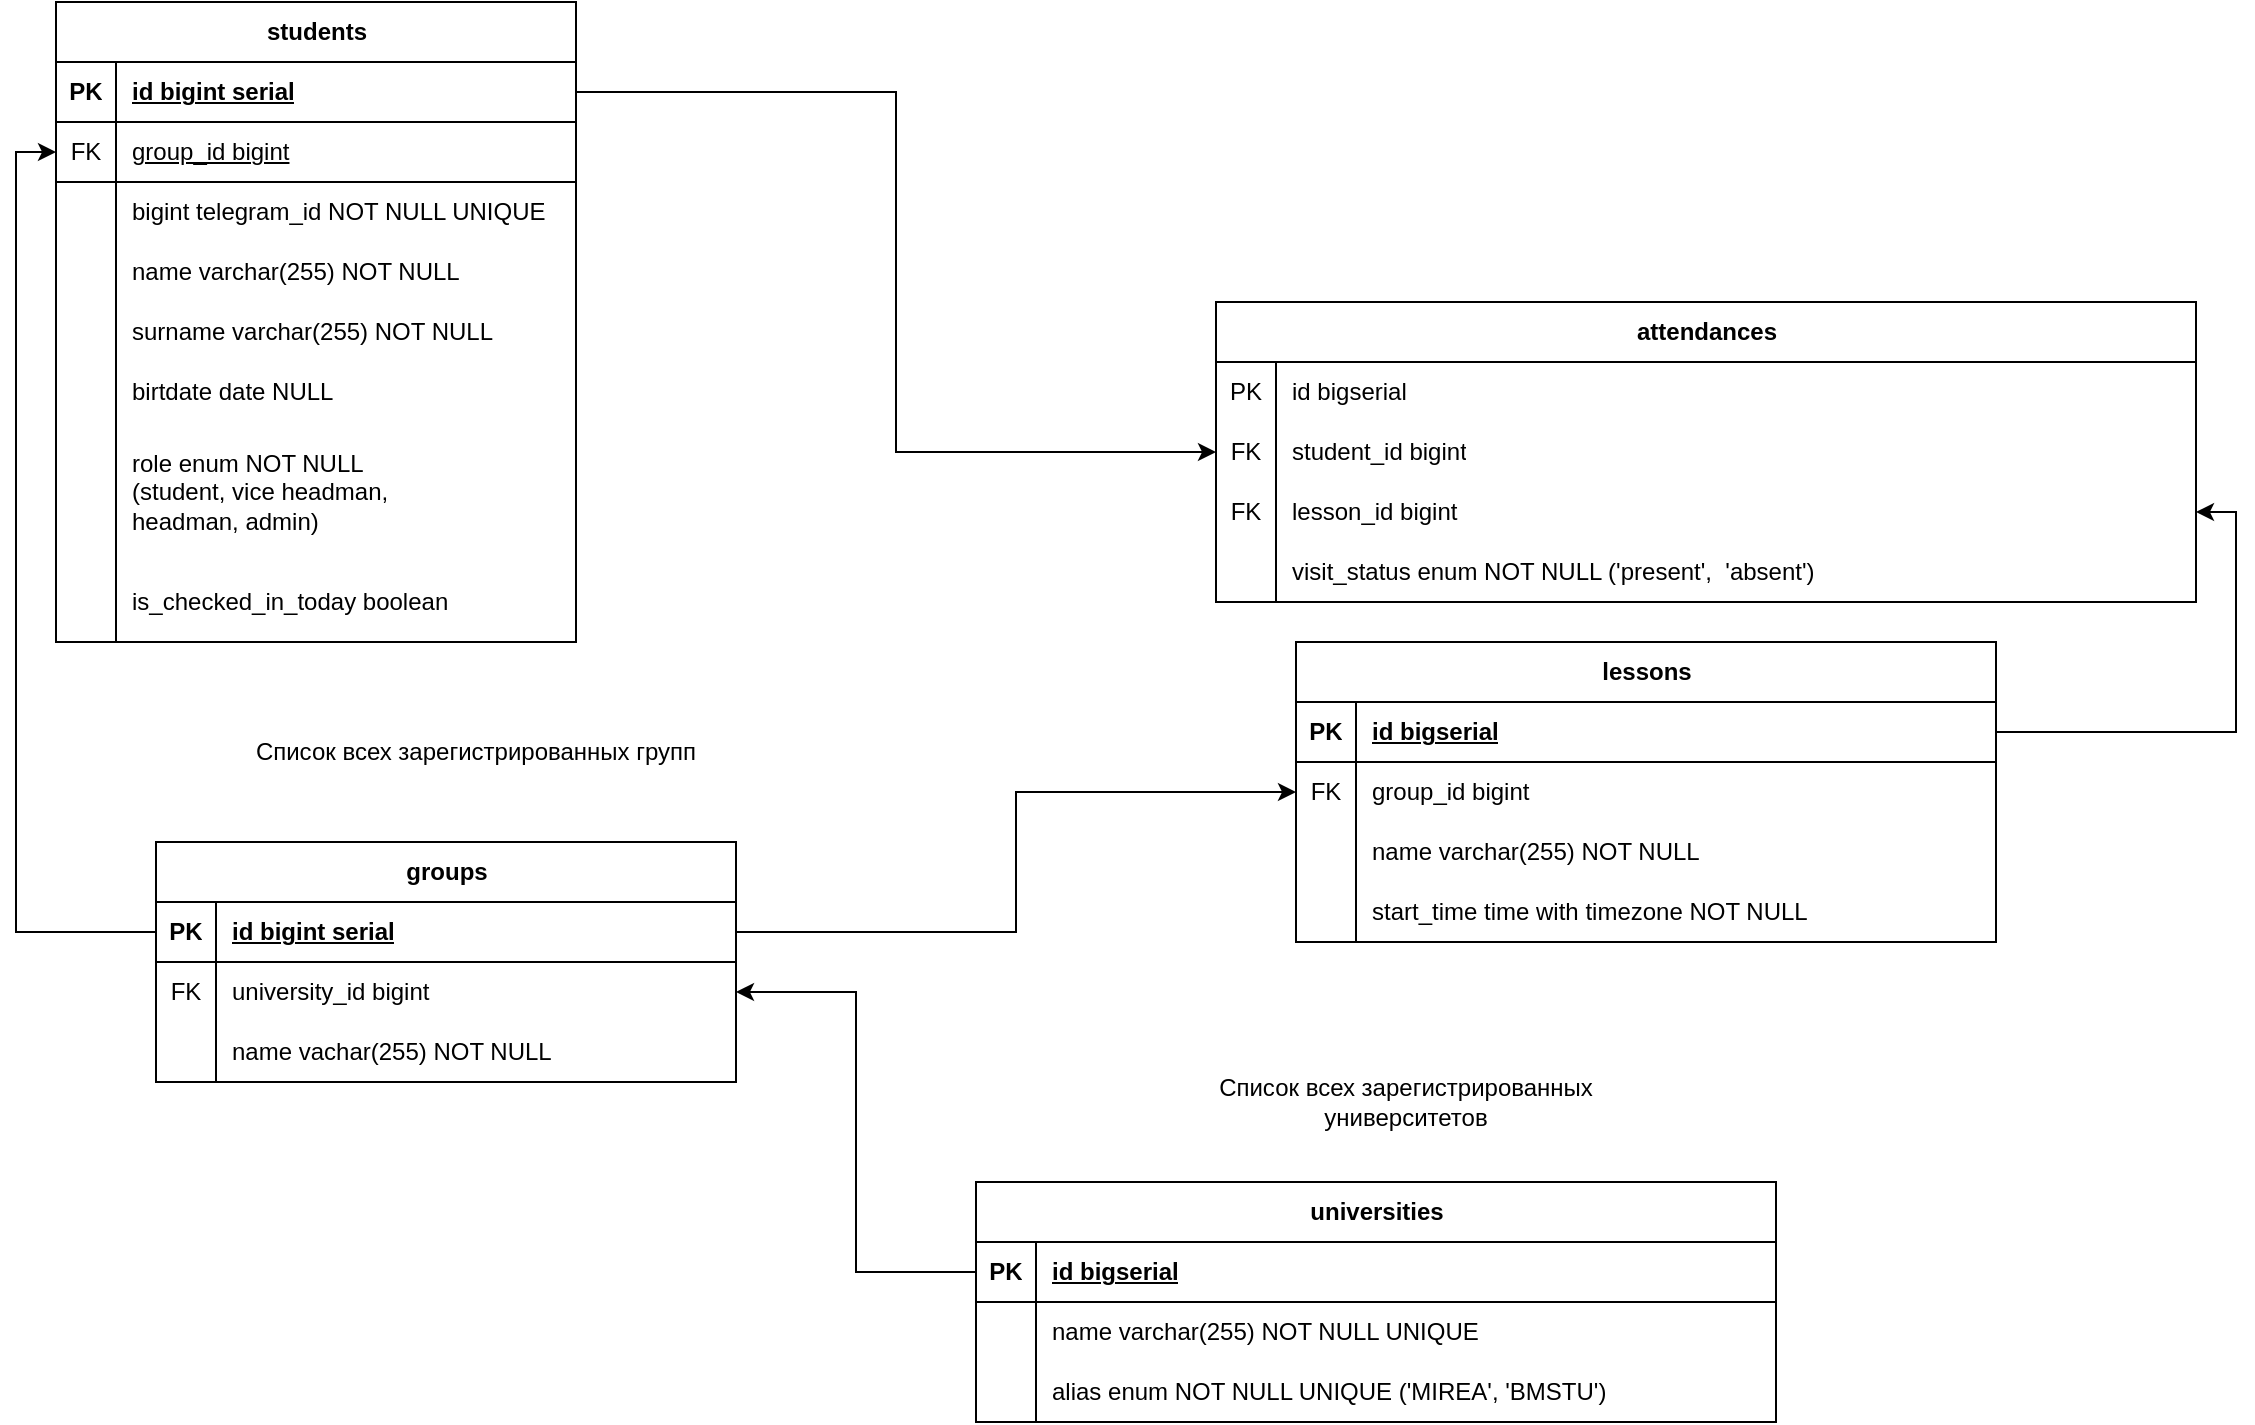 <mxfile version="21.2.8" type="device">
  <diagram name="Page-1" id="I7l6lQvvWda5FWBGYfNw">
    <mxGraphModel dx="620" dy="1783" grid="1" gridSize="10" guides="1" tooltips="1" connect="1" arrows="1" fold="1" page="1" pageScale="1" pageWidth="1100" pageHeight="850" math="0" shadow="0">
      <root>
        <mxCell id="0" />
        <mxCell id="1" parent="0" />
        <mxCell id="WtD-Y87o_4bAseDayTya-83" style="edgeStyle=orthogonalEdgeStyle;rounded=0;orthogonalLoop=1;jettySize=auto;html=1;exitX=0;exitY=0.5;exitDx=0;exitDy=0;entryX=1;entryY=0.5;entryDx=0;entryDy=0;" parent="1" source="WtD-Y87o_4bAseDayTya-71" edge="1">
          <mxGeometry relative="1" as="geometry" />
        </mxCell>
        <mxCell id="WtD-Y87o_4bAseDayTya-122" value="universities" style="shape=table;startSize=30;container=1;collapsible=1;childLayout=tableLayout;fixedRows=1;rowLines=0;fontStyle=1;align=center;resizeLast=1;html=1;" parent="1" vertex="1">
          <mxGeometry x="1790" y="330" width="400" height="120" as="geometry" />
        </mxCell>
        <mxCell id="WtD-Y87o_4bAseDayTya-123" value="" style="shape=tableRow;horizontal=0;startSize=0;swimlaneHead=0;swimlaneBody=0;fillColor=none;collapsible=0;dropTarget=0;points=[[0,0.5],[1,0.5]];portConstraint=eastwest;top=0;left=0;right=0;bottom=1;" parent="WtD-Y87o_4bAseDayTya-122" vertex="1">
          <mxGeometry y="30" width="400" height="30" as="geometry" />
        </mxCell>
        <mxCell id="WtD-Y87o_4bAseDayTya-124" value="PK" style="shape=partialRectangle;connectable=0;fillColor=none;top=0;left=0;bottom=0;right=0;fontStyle=1;overflow=hidden;whiteSpace=wrap;html=1;" parent="WtD-Y87o_4bAseDayTya-123" vertex="1">
          <mxGeometry width="30" height="30" as="geometry">
            <mxRectangle width="30" height="30" as="alternateBounds" />
          </mxGeometry>
        </mxCell>
        <mxCell id="WtD-Y87o_4bAseDayTya-125" value="id bigserial" style="shape=partialRectangle;connectable=0;fillColor=none;top=0;left=0;bottom=0;right=0;align=left;spacingLeft=6;fontStyle=5;overflow=hidden;whiteSpace=wrap;html=1;" parent="WtD-Y87o_4bAseDayTya-123" vertex="1">
          <mxGeometry x="30" width="370" height="30" as="geometry">
            <mxRectangle width="370" height="30" as="alternateBounds" />
          </mxGeometry>
        </mxCell>
        <mxCell id="WtD-Y87o_4bAseDayTya-126" value="" style="shape=tableRow;horizontal=0;startSize=0;swimlaneHead=0;swimlaneBody=0;fillColor=none;collapsible=0;dropTarget=0;points=[[0,0.5],[1,0.5]];portConstraint=eastwest;top=0;left=0;right=0;bottom=0;" parent="WtD-Y87o_4bAseDayTya-122" vertex="1">
          <mxGeometry y="60" width="400" height="30" as="geometry" />
        </mxCell>
        <mxCell id="WtD-Y87o_4bAseDayTya-127" value="" style="shape=partialRectangle;connectable=0;fillColor=none;top=0;left=0;bottom=0;right=0;editable=1;overflow=hidden;whiteSpace=wrap;html=1;" parent="WtD-Y87o_4bAseDayTya-126" vertex="1">
          <mxGeometry width="30" height="30" as="geometry">
            <mxRectangle width="30" height="30" as="alternateBounds" />
          </mxGeometry>
        </mxCell>
        <mxCell id="WtD-Y87o_4bAseDayTya-128" value="name varchar(255) NOT NULL UNIQUE" style="shape=partialRectangle;connectable=0;fillColor=none;top=0;left=0;bottom=0;right=0;align=left;spacingLeft=6;overflow=hidden;whiteSpace=wrap;html=1;" parent="WtD-Y87o_4bAseDayTya-126" vertex="1">
          <mxGeometry x="30" width="370" height="30" as="geometry">
            <mxRectangle width="370" height="30" as="alternateBounds" />
          </mxGeometry>
        </mxCell>
        <mxCell id="DKpkyNCTJiwnKKEpQCEO-1" style="shape=tableRow;horizontal=0;startSize=0;swimlaneHead=0;swimlaneBody=0;fillColor=none;collapsible=0;dropTarget=0;points=[[0,0.5],[1,0.5]];portConstraint=eastwest;top=0;left=0;right=0;bottom=0;" parent="WtD-Y87o_4bAseDayTya-122" vertex="1">
          <mxGeometry y="90" width="400" height="30" as="geometry" />
        </mxCell>
        <mxCell id="DKpkyNCTJiwnKKEpQCEO-2" style="shape=partialRectangle;connectable=0;fillColor=none;top=0;left=0;bottom=0;right=0;editable=1;overflow=hidden;whiteSpace=wrap;html=1;" parent="DKpkyNCTJiwnKKEpQCEO-1" vertex="1">
          <mxGeometry width="30" height="30" as="geometry">
            <mxRectangle width="30" height="30" as="alternateBounds" />
          </mxGeometry>
        </mxCell>
        <mxCell id="DKpkyNCTJiwnKKEpQCEO-3" value="alias enum NOT NULL UNIQUE (&#39;MIREA&#39;, &#39;BMSTU&#39;)" style="shape=partialRectangle;connectable=0;fillColor=none;top=0;left=0;bottom=0;right=0;align=left;spacingLeft=6;overflow=hidden;whiteSpace=wrap;html=1;" parent="DKpkyNCTJiwnKKEpQCEO-1" vertex="1">
          <mxGeometry x="30" width="370" height="30" as="geometry">
            <mxRectangle width="370" height="30" as="alternateBounds" />
          </mxGeometry>
        </mxCell>
        <mxCell id="WtD-Y87o_4bAseDayTya-158" value="Список всех зарегистрированных университетов" style="text;html=1;strokeColor=none;fillColor=none;align=center;verticalAlign=middle;whiteSpace=wrap;rounded=0;" parent="1" vertex="1">
          <mxGeometry x="1870" y="260" width="270" height="60" as="geometry" />
        </mxCell>
        <mxCell id="n_EiIZgd5n3iyxSfP7II-4" style="edgeStyle=orthogonalEdgeStyle;rounded=0;orthogonalLoop=1;jettySize=auto;html=1;exitX=1;exitY=0.5;exitDx=0;exitDy=0;entryX=0.991;entryY=0.733;entryDx=0;entryDy=0;entryPerimeter=0;" parent="1" target="WtD-Y87o_4bAseDayTya-123" edge="1">
          <mxGeometry relative="1" as="geometry" />
        </mxCell>
        <mxCell id="AAZNuQ814HPgyiH9VI9M-4" style="edgeStyle=orthogonalEdgeStyle;rounded=0;orthogonalLoop=1;jettySize=auto;html=1;exitX=1;exitY=0.5;exitDx=0;exitDy=0;entryX=0;entryY=0.5;entryDx=0;entryDy=0;" parent="1" target="WtD-Y87o_4bAseDayTya-123" edge="1">
          <mxGeometry relative="1" as="geometry" />
        </mxCell>
        <mxCell id="PIjY2bJpDw1zQxXnWxuS-26" style="edgeStyle=orthogonalEdgeStyle;rounded=0;orthogonalLoop=1;jettySize=auto;html=1;exitX=1;exitY=0.5;exitDx=0;exitDy=0;entryX=0;entryY=0.5;entryDx=0;entryDy=0;" parent="1" source="WtD-Y87o_4bAseDayTya-2" target="WtD-Y87o_4bAseDayTya-144" edge="1">
          <mxGeometry relative="1" as="geometry" />
        </mxCell>
        <mxCell id="PIjY2bJpDw1zQxXnWxuS-33" style="edgeStyle=orthogonalEdgeStyle;rounded=0;orthogonalLoop=1;jettySize=auto;html=1;exitX=0;exitY=0.5;exitDx=0;exitDy=0;entryX=1;entryY=0.5;entryDx=0;entryDy=0;" parent="1" source="WtD-Y87o_4bAseDayTya-2" edge="1">
          <mxGeometry relative="1" as="geometry">
            <Array as="points">
              <mxPoint x="1000" y="-245" />
              <mxPoint x="1000" y="130" />
            </Array>
          </mxGeometry>
        </mxCell>
        <mxCell id="y6h4AQpJSSWqRq5FOGXV-2" value="lessons" style="shape=table;startSize=30;container=1;collapsible=1;childLayout=tableLayout;fixedRows=1;rowLines=0;fontStyle=1;align=center;resizeLast=1;html=1;" parent="1" vertex="1">
          <mxGeometry x="1950" y="60" width="350" height="150" as="geometry" />
        </mxCell>
        <mxCell id="y6h4AQpJSSWqRq5FOGXV-3" value="" style="shape=tableRow;horizontal=0;startSize=0;swimlaneHead=0;swimlaneBody=0;fillColor=none;collapsible=0;dropTarget=0;points=[[0,0.5],[1,0.5]];portConstraint=eastwest;top=0;left=0;right=0;bottom=1;" parent="y6h4AQpJSSWqRq5FOGXV-2" vertex="1">
          <mxGeometry y="30" width="350" height="30" as="geometry" />
        </mxCell>
        <mxCell id="y6h4AQpJSSWqRq5FOGXV-4" value="PK" style="shape=partialRectangle;connectable=0;fillColor=none;top=0;left=0;bottom=0;right=0;fontStyle=1;overflow=hidden;whiteSpace=wrap;html=1;" parent="y6h4AQpJSSWqRq5FOGXV-3" vertex="1">
          <mxGeometry width="30" height="30" as="geometry">
            <mxRectangle width="30" height="30" as="alternateBounds" />
          </mxGeometry>
        </mxCell>
        <mxCell id="y6h4AQpJSSWqRq5FOGXV-5" value="id bigserial" style="shape=partialRectangle;connectable=0;fillColor=none;top=0;left=0;bottom=0;right=0;align=left;spacingLeft=6;fontStyle=5;overflow=hidden;whiteSpace=wrap;html=1;" parent="y6h4AQpJSSWqRq5FOGXV-3" vertex="1">
          <mxGeometry x="30" width="320" height="30" as="geometry">
            <mxRectangle width="320" height="30" as="alternateBounds" />
          </mxGeometry>
        </mxCell>
        <mxCell id="y6h4AQpJSSWqRq5FOGXV-6" value="" style="shape=tableRow;horizontal=0;startSize=0;swimlaneHead=0;swimlaneBody=0;fillColor=none;collapsible=0;dropTarget=0;points=[[0,0.5],[1,0.5]];portConstraint=eastwest;top=0;left=0;right=0;bottom=0;" parent="y6h4AQpJSSWqRq5FOGXV-2" vertex="1">
          <mxGeometry y="60" width="350" height="30" as="geometry" />
        </mxCell>
        <mxCell id="y6h4AQpJSSWqRq5FOGXV-7" value="FK" style="shape=partialRectangle;connectable=0;fillColor=none;top=0;left=0;bottom=0;right=0;editable=1;overflow=hidden;whiteSpace=wrap;html=1;" parent="y6h4AQpJSSWqRq5FOGXV-6" vertex="1">
          <mxGeometry width="30" height="30" as="geometry">
            <mxRectangle width="30" height="30" as="alternateBounds" />
          </mxGeometry>
        </mxCell>
        <mxCell id="y6h4AQpJSSWqRq5FOGXV-8" value="group_id bigint" style="shape=partialRectangle;connectable=0;fillColor=none;top=0;left=0;bottom=0;right=0;align=left;spacingLeft=6;overflow=hidden;whiteSpace=wrap;html=1;" parent="y6h4AQpJSSWqRq5FOGXV-6" vertex="1">
          <mxGeometry x="30" width="320" height="30" as="geometry">
            <mxRectangle width="320" height="30" as="alternateBounds" />
          </mxGeometry>
        </mxCell>
        <mxCell id="y6h4AQpJSSWqRq5FOGXV-9" value="" style="shape=tableRow;horizontal=0;startSize=0;swimlaneHead=0;swimlaneBody=0;fillColor=none;collapsible=0;dropTarget=0;points=[[0,0.5],[1,0.5]];portConstraint=eastwest;top=0;left=0;right=0;bottom=0;" parent="y6h4AQpJSSWqRq5FOGXV-2" vertex="1">
          <mxGeometry y="90" width="350" height="30" as="geometry" />
        </mxCell>
        <mxCell id="y6h4AQpJSSWqRq5FOGXV-10" value="" style="shape=partialRectangle;connectable=0;fillColor=none;top=0;left=0;bottom=0;right=0;editable=1;overflow=hidden;whiteSpace=wrap;html=1;" parent="y6h4AQpJSSWqRq5FOGXV-9" vertex="1">
          <mxGeometry width="30" height="30" as="geometry">
            <mxRectangle width="30" height="30" as="alternateBounds" />
          </mxGeometry>
        </mxCell>
        <mxCell id="y6h4AQpJSSWqRq5FOGXV-11" value="name varchar(255) NOT NULL" style="shape=partialRectangle;connectable=0;fillColor=none;top=0;left=0;bottom=0;right=0;align=left;spacingLeft=6;overflow=hidden;whiteSpace=wrap;html=1;" parent="y6h4AQpJSSWqRq5FOGXV-9" vertex="1">
          <mxGeometry x="30" width="320" height="30" as="geometry">
            <mxRectangle width="320" height="30" as="alternateBounds" />
          </mxGeometry>
        </mxCell>
        <mxCell id="y6h4AQpJSSWqRq5FOGXV-12" value="" style="shape=tableRow;horizontal=0;startSize=0;swimlaneHead=0;swimlaneBody=0;fillColor=none;collapsible=0;dropTarget=0;points=[[0,0.5],[1,0.5]];portConstraint=eastwest;top=0;left=0;right=0;bottom=0;" parent="y6h4AQpJSSWqRq5FOGXV-2" vertex="1">
          <mxGeometry y="120" width="350" height="30" as="geometry" />
        </mxCell>
        <mxCell id="y6h4AQpJSSWqRq5FOGXV-13" value="" style="shape=partialRectangle;connectable=0;fillColor=none;top=0;left=0;bottom=0;right=0;editable=1;overflow=hidden;whiteSpace=wrap;html=1;" parent="y6h4AQpJSSWqRq5FOGXV-12" vertex="1">
          <mxGeometry width="30" height="30" as="geometry">
            <mxRectangle width="30" height="30" as="alternateBounds" />
          </mxGeometry>
        </mxCell>
        <mxCell id="y6h4AQpJSSWqRq5FOGXV-14" value="start_time time with timezone NOT NULL" style="shape=partialRectangle;connectable=0;fillColor=none;top=0;left=0;bottom=0;right=0;align=left;spacingLeft=6;overflow=hidden;whiteSpace=wrap;html=1;" parent="y6h4AQpJSSWqRq5FOGXV-12" vertex="1">
          <mxGeometry x="30" width="320" height="30" as="geometry">
            <mxRectangle width="320" height="30" as="alternateBounds" />
          </mxGeometry>
        </mxCell>
        <mxCell id="WtD-Y87o_4bAseDayTya-140" value="attendances" style="shape=table;startSize=30;container=1;collapsible=1;childLayout=tableLayout;fixedRows=1;rowLines=0;fontStyle=1;align=center;resizeLast=1;html=1;" parent="1" vertex="1">
          <mxGeometry x="1910" y="-110" width="490" height="150" as="geometry" />
        </mxCell>
        <mxCell id="vI2uVMeDULrQLfaLAgZ7-1" style="shape=tableRow;horizontal=0;startSize=0;swimlaneHead=0;swimlaneBody=0;fillColor=none;collapsible=0;dropTarget=0;points=[[0,0.5],[1,0.5]];portConstraint=eastwest;top=0;left=0;right=0;bottom=0;" parent="WtD-Y87o_4bAseDayTya-140" vertex="1">
          <mxGeometry y="30" width="490" height="30" as="geometry" />
        </mxCell>
        <mxCell id="vI2uVMeDULrQLfaLAgZ7-2" value="PK" style="shape=partialRectangle;connectable=0;fillColor=none;top=0;left=0;bottom=0;right=0;editable=1;overflow=hidden;whiteSpace=wrap;html=1;" parent="vI2uVMeDULrQLfaLAgZ7-1" vertex="1">
          <mxGeometry width="30" height="30" as="geometry">
            <mxRectangle width="30" height="30" as="alternateBounds" />
          </mxGeometry>
        </mxCell>
        <mxCell id="vI2uVMeDULrQLfaLAgZ7-3" value="id bigserial" style="shape=partialRectangle;connectable=0;fillColor=none;top=0;left=0;bottom=0;right=0;align=left;spacingLeft=6;overflow=hidden;whiteSpace=wrap;html=1;" parent="vI2uVMeDULrQLfaLAgZ7-1" vertex="1">
          <mxGeometry x="30" width="460" height="30" as="geometry">
            <mxRectangle width="460" height="30" as="alternateBounds" />
          </mxGeometry>
        </mxCell>
        <mxCell id="WtD-Y87o_4bAseDayTya-144" value="" style="shape=tableRow;horizontal=0;startSize=0;swimlaneHead=0;swimlaneBody=0;fillColor=none;collapsible=0;dropTarget=0;points=[[0,0.5],[1,0.5]];portConstraint=eastwest;top=0;left=0;right=0;bottom=0;" parent="WtD-Y87o_4bAseDayTya-140" vertex="1">
          <mxGeometry y="60" width="490" height="30" as="geometry" />
        </mxCell>
        <mxCell id="WtD-Y87o_4bAseDayTya-145" value="FK" style="shape=partialRectangle;connectable=0;fillColor=none;top=0;left=0;bottom=0;right=0;editable=1;overflow=hidden;whiteSpace=wrap;html=1;" parent="WtD-Y87o_4bAseDayTya-144" vertex="1">
          <mxGeometry width="30" height="30" as="geometry">
            <mxRectangle width="30" height="30" as="alternateBounds" />
          </mxGeometry>
        </mxCell>
        <mxCell id="WtD-Y87o_4bAseDayTya-146" value="student_id bigint" style="shape=partialRectangle;connectable=0;fillColor=none;top=0;left=0;bottom=0;right=0;align=left;spacingLeft=6;overflow=hidden;whiteSpace=wrap;html=1;" parent="WtD-Y87o_4bAseDayTya-144" vertex="1">
          <mxGeometry x="30" width="460" height="30" as="geometry">
            <mxRectangle width="460" height="30" as="alternateBounds" />
          </mxGeometry>
        </mxCell>
        <mxCell id="WtD-Y87o_4bAseDayTya-147" value="" style="shape=tableRow;horizontal=0;startSize=0;swimlaneHead=0;swimlaneBody=0;fillColor=none;collapsible=0;dropTarget=0;points=[[0,0.5],[1,0.5]];portConstraint=eastwest;top=0;left=0;right=0;bottom=0;" parent="WtD-Y87o_4bAseDayTya-140" vertex="1">
          <mxGeometry y="90" width="490" height="30" as="geometry" />
        </mxCell>
        <mxCell id="WtD-Y87o_4bAseDayTya-148" value="FK" style="shape=partialRectangle;connectable=0;fillColor=none;top=0;left=0;bottom=0;right=0;editable=1;overflow=hidden;whiteSpace=wrap;html=1;" parent="WtD-Y87o_4bAseDayTya-147" vertex="1">
          <mxGeometry width="30" height="30" as="geometry">
            <mxRectangle width="30" height="30" as="alternateBounds" />
          </mxGeometry>
        </mxCell>
        <mxCell id="WtD-Y87o_4bAseDayTya-149" value="lesson_id bigint" style="shape=partialRectangle;connectable=0;fillColor=none;top=0;left=0;bottom=0;right=0;align=left;spacingLeft=6;overflow=hidden;whiteSpace=wrap;html=1;" parent="WtD-Y87o_4bAseDayTya-147" vertex="1">
          <mxGeometry x="30" width="460" height="30" as="geometry">
            <mxRectangle width="460" height="30" as="alternateBounds" />
          </mxGeometry>
        </mxCell>
        <mxCell id="WtD-Y87o_4bAseDayTya-150" value="" style="shape=tableRow;horizontal=0;startSize=0;swimlaneHead=0;swimlaneBody=0;fillColor=none;collapsible=0;dropTarget=0;points=[[0,0.5],[1,0.5]];portConstraint=eastwest;top=0;left=0;right=0;bottom=0;" parent="WtD-Y87o_4bAseDayTya-140" vertex="1">
          <mxGeometry y="120" width="490" height="30" as="geometry" />
        </mxCell>
        <mxCell id="WtD-Y87o_4bAseDayTya-151" value="" style="shape=partialRectangle;connectable=0;fillColor=none;top=0;left=0;bottom=0;right=0;editable=1;overflow=hidden;whiteSpace=wrap;html=1;" parent="WtD-Y87o_4bAseDayTya-150" vertex="1">
          <mxGeometry width="30" height="30" as="geometry">
            <mxRectangle width="30" height="30" as="alternateBounds" />
          </mxGeometry>
        </mxCell>
        <mxCell id="WtD-Y87o_4bAseDayTya-152" value="visit_status enum NOT NULL (&#39;present&#39;,&amp;nbsp; &#39;absent&#39;)" style="shape=partialRectangle;connectable=0;fillColor=none;top=0;left=0;bottom=0;right=0;align=left;spacingLeft=6;overflow=hidden;whiteSpace=wrap;html=1;" parent="WtD-Y87o_4bAseDayTya-150" vertex="1">
          <mxGeometry x="30" width="460" height="30" as="geometry">
            <mxRectangle width="460" height="30" as="alternateBounds" />
          </mxGeometry>
        </mxCell>
        <mxCell id="WtD-Y87o_4bAseDayTya-157" value="Список всех зарегистрированных групп" style="text;html=1;strokeColor=none;fillColor=none;align=center;verticalAlign=middle;whiteSpace=wrap;rounded=0;" parent="1" vertex="1">
          <mxGeometry x="1400" y="90" width="280" height="50" as="geometry" />
        </mxCell>
        <mxCell id="WtD-Y87o_4bAseDayTya-70" value="groups" style="shape=table;startSize=30;container=1;collapsible=1;childLayout=tableLayout;fixedRows=1;rowLines=0;fontStyle=1;align=center;resizeLast=1;html=1;" parent="1" vertex="1">
          <mxGeometry x="1380" y="160" width="290" height="120" as="geometry" />
        </mxCell>
        <mxCell id="WtD-Y87o_4bAseDayTya-71" value="" style="shape=tableRow;horizontal=0;startSize=0;swimlaneHead=0;swimlaneBody=0;fillColor=none;collapsible=0;dropTarget=0;points=[[0,0.5],[1,0.5]];portConstraint=eastwest;top=0;left=0;right=0;bottom=1;" parent="WtD-Y87o_4bAseDayTya-70" vertex="1">
          <mxGeometry y="30" width="290" height="30" as="geometry" />
        </mxCell>
        <mxCell id="WtD-Y87o_4bAseDayTya-72" value="PK" style="shape=partialRectangle;connectable=0;fillColor=none;top=0;left=0;bottom=0;right=0;fontStyle=1;overflow=hidden;whiteSpace=wrap;html=1;" parent="WtD-Y87o_4bAseDayTya-71" vertex="1">
          <mxGeometry width="30" height="30" as="geometry">
            <mxRectangle width="30" height="30" as="alternateBounds" />
          </mxGeometry>
        </mxCell>
        <mxCell id="WtD-Y87o_4bAseDayTya-73" value="id bigint serial" style="shape=partialRectangle;connectable=0;fillColor=none;top=0;left=0;bottom=0;right=0;align=left;spacingLeft=6;fontStyle=5;overflow=hidden;whiteSpace=wrap;html=1;" parent="WtD-Y87o_4bAseDayTya-71" vertex="1">
          <mxGeometry x="30" width="260" height="30" as="geometry">
            <mxRectangle width="260" height="30" as="alternateBounds" />
          </mxGeometry>
        </mxCell>
        <mxCell id="wIKcch3GfV04wdJaZ94m-4" style="shape=tableRow;horizontal=0;startSize=0;swimlaneHead=0;swimlaneBody=0;fillColor=none;collapsible=0;dropTarget=0;points=[[0,0.5],[1,0.5]];portConstraint=eastwest;top=0;left=0;right=0;bottom=0;" parent="WtD-Y87o_4bAseDayTya-70" vertex="1">
          <mxGeometry y="60" width="290" height="30" as="geometry" />
        </mxCell>
        <mxCell id="wIKcch3GfV04wdJaZ94m-5" value="FK" style="shape=partialRectangle;connectable=0;fillColor=none;top=0;left=0;bottom=0;right=0;editable=1;overflow=hidden;whiteSpace=wrap;html=1;" parent="wIKcch3GfV04wdJaZ94m-4" vertex="1">
          <mxGeometry width="30" height="30" as="geometry">
            <mxRectangle width="30" height="30" as="alternateBounds" />
          </mxGeometry>
        </mxCell>
        <mxCell id="wIKcch3GfV04wdJaZ94m-6" value="university_id bigint" style="shape=partialRectangle;connectable=0;fillColor=none;top=0;left=0;bottom=0;right=0;align=left;spacingLeft=6;overflow=hidden;whiteSpace=wrap;html=1;" parent="wIKcch3GfV04wdJaZ94m-4" vertex="1">
          <mxGeometry x="30" width="260" height="30" as="geometry">
            <mxRectangle width="260" height="30" as="alternateBounds" />
          </mxGeometry>
        </mxCell>
        <mxCell id="WtD-Y87o_4bAseDayTya-74" value="" style="shape=tableRow;horizontal=0;startSize=0;swimlaneHead=0;swimlaneBody=0;fillColor=none;collapsible=0;dropTarget=0;points=[[0,0.5],[1,0.5]];portConstraint=eastwest;top=0;left=0;right=0;bottom=0;" parent="WtD-Y87o_4bAseDayTya-70" vertex="1">
          <mxGeometry y="90" width="290" height="30" as="geometry" />
        </mxCell>
        <mxCell id="WtD-Y87o_4bAseDayTya-75" value="" style="shape=partialRectangle;connectable=0;fillColor=none;top=0;left=0;bottom=0;right=0;editable=1;overflow=hidden;whiteSpace=wrap;html=1;" parent="WtD-Y87o_4bAseDayTya-74" vertex="1">
          <mxGeometry width="30" height="30" as="geometry">
            <mxRectangle width="30" height="30" as="alternateBounds" />
          </mxGeometry>
        </mxCell>
        <mxCell id="WtD-Y87o_4bAseDayTya-76" value="name vachar(255) NOT NULL" style="shape=partialRectangle;connectable=0;fillColor=none;top=0;left=0;bottom=0;right=0;align=left;spacingLeft=6;overflow=hidden;whiteSpace=wrap;html=1;" parent="WtD-Y87o_4bAseDayTya-74" vertex="1">
          <mxGeometry x="30" width="260" height="30" as="geometry">
            <mxRectangle width="260" height="30" as="alternateBounds" />
          </mxGeometry>
        </mxCell>
        <mxCell id="WtD-Y87o_4bAseDayTya-1" value="students" style="shape=table;startSize=30;container=1;collapsible=1;childLayout=tableLayout;fixedRows=1;rowLines=0;fontStyle=1;align=center;resizeLast=1;html=1;" parent="1" vertex="1">
          <mxGeometry x="1330" y="-260" width="260" height="320" as="geometry" />
        </mxCell>
        <mxCell id="WtD-Y87o_4bAseDayTya-2" value="" style="shape=tableRow;horizontal=0;startSize=0;swimlaneHead=0;swimlaneBody=0;fillColor=none;collapsible=0;dropTarget=0;points=[[0,0.5],[1,0.5]];portConstraint=eastwest;top=0;left=0;right=0;bottom=1;" parent="WtD-Y87o_4bAseDayTya-1" vertex="1">
          <mxGeometry y="30" width="260" height="30" as="geometry" />
        </mxCell>
        <mxCell id="WtD-Y87o_4bAseDayTya-3" value="PK" style="shape=partialRectangle;connectable=0;fillColor=none;top=0;left=0;bottom=0;right=0;fontStyle=1;overflow=hidden;whiteSpace=wrap;html=1;" parent="WtD-Y87o_4bAseDayTya-2" vertex="1">
          <mxGeometry width="30" height="30" as="geometry">
            <mxRectangle width="30" height="30" as="alternateBounds" />
          </mxGeometry>
        </mxCell>
        <mxCell id="WtD-Y87o_4bAseDayTya-4" value="id bigint serial" style="shape=partialRectangle;connectable=0;fillColor=none;top=0;left=0;bottom=0;right=0;align=left;spacingLeft=6;fontStyle=5;overflow=hidden;whiteSpace=wrap;html=1;" parent="WtD-Y87o_4bAseDayTya-2" vertex="1">
          <mxGeometry x="30" width="230" height="30" as="geometry">
            <mxRectangle width="230" height="30" as="alternateBounds" />
          </mxGeometry>
        </mxCell>
        <mxCell id="-TC-ZagWVs9rCI9R5vII-1" style="shape=tableRow;horizontal=0;startSize=0;swimlaneHead=0;swimlaneBody=0;fillColor=none;collapsible=0;dropTarget=0;points=[[0,0.5],[1,0.5]];portConstraint=eastwest;top=0;left=0;right=0;bottom=1;" parent="WtD-Y87o_4bAseDayTya-1" vertex="1">
          <mxGeometry y="60" width="260" height="30" as="geometry" />
        </mxCell>
        <mxCell id="-TC-ZagWVs9rCI9R5vII-2" value="&lt;span style=&quot;font-weight: normal;&quot;&gt;FK&lt;/span&gt;" style="shape=partialRectangle;connectable=0;fillColor=none;top=0;left=0;bottom=0;right=0;fontStyle=1;overflow=hidden;whiteSpace=wrap;html=1;" parent="-TC-ZagWVs9rCI9R5vII-1" vertex="1">
          <mxGeometry width="30" height="30" as="geometry">
            <mxRectangle width="30" height="30" as="alternateBounds" />
          </mxGeometry>
        </mxCell>
        <mxCell id="-TC-ZagWVs9rCI9R5vII-3" value="&lt;span style=&quot;font-weight: normal;&quot;&gt;group_id bigint&lt;/span&gt;" style="shape=partialRectangle;connectable=0;fillColor=none;top=0;left=0;bottom=0;right=0;align=left;spacingLeft=6;fontStyle=5;overflow=hidden;whiteSpace=wrap;html=1;" parent="-TC-ZagWVs9rCI9R5vII-1" vertex="1">
          <mxGeometry x="30" width="230" height="30" as="geometry">
            <mxRectangle width="230" height="30" as="alternateBounds" />
          </mxGeometry>
        </mxCell>
        <mxCell id="Vi8hg6_tpQZABeiYivTI-13" style="shape=tableRow;horizontal=0;startSize=0;swimlaneHead=0;swimlaneBody=0;fillColor=none;collapsible=0;dropTarget=0;points=[[0,0.5],[1,0.5]];portConstraint=eastwest;top=0;left=0;right=0;bottom=0;" vertex="1" parent="WtD-Y87o_4bAseDayTya-1">
          <mxGeometry y="90" width="260" height="30" as="geometry" />
        </mxCell>
        <mxCell id="Vi8hg6_tpQZABeiYivTI-14" style="shape=partialRectangle;connectable=0;fillColor=none;top=0;left=0;bottom=0;right=0;editable=1;overflow=hidden;whiteSpace=wrap;html=1;" vertex="1" parent="Vi8hg6_tpQZABeiYivTI-13">
          <mxGeometry width="30" height="30" as="geometry">
            <mxRectangle width="30" height="30" as="alternateBounds" />
          </mxGeometry>
        </mxCell>
        <mxCell id="Vi8hg6_tpQZABeiYivTI-15" value="bigint telegram_id NOT NULL UNIQUE" style="shape=partialRectangle;connectable=0;fillColor=none;top=0;left=0;bottom=0;right=0;align=left;spacingLeft=6;overflow=hidden;whiteSpace=wrap;html=1;" vertex="1" parent="Vi8hg6_tpQZABeiYivTI-13">
          <mxGeometry x="30" width="230" height="30" as="geometry">
            <mxRectangle width="230" height="30" as="alternateBounds" />
          </mxGeometry>
        </mxCell>
        <mxCell id="WtD-Y87o_4bAseDayTya-5" value="" style="shape=tableRow;horizontal=0;startSize=0;swimlaneHead=0;swimlaneBody=0;fillColor=none;collapsible=0;dropTarget=0;points=[[0,0.5],[1,0.5]];portConstraint=eastwest;top=0;left=0;right=0;bottom=0;" parent="WtD-Y87o_4bAseDayTya-1" vertex="1">
          <mxGeometry y="120" width="260" height="30" as="geometry" />
        </mxCell>
        <mxCell id="WtD-Y87o_4bAseDayTya-6" value="" style="shape=partialRectangle;connectable=0;fillColor=none;top=0;left=0;bottom=0;right=0;editable=1;overflow=hidden;whiteSpace=wrap;html=1;" parent="WtD-Y87o_4bAseDayTya-5" vertex="1">
          <mxGeometry width="30" height="30" as="geometry">
            <mxRectangle width="30" height="30" as="alternateBounds" />
          </mxGeometry>
        </mxCell>
        <mxCell id="WtD-Y87o_4bAseDayTya-7" value="name varchar(255) NOT NULL" style="shape=partialRectangle;connectable=0;fillColor=none;top=0;left=0;bottom=0;right=0;align=left;spacingLeft=6;overflow=hidden;whiteSpace=wrap;html=1;" parent="WtD-Y87o_4bAseDayTya-5" vertex="1">
          <mxGeometry x="30" width="230" height="30" as="geometry">
            <mxRectangle width="230" height="30" as="alternateBounds" />
          </mxGeometry>
        </mxCell>
        <mxCell id="WtD-Y87o_4bAseDayTya-8" value="" style="shape=tableRow;horizontal=0;startSize=0;swimlaneHead=0;swimlaneBody=0;fillColor=none;collapsible=0;dropTarget=0;points=[[0,0.5],[1,0.5]];portConstraint=eastwest;top=0;left=0;right=0;bottom=0;" parent="WtD-Y87o_4bAseDayTya-1" vertex="1">
          <mxGeometry y="150" width="260" height="30" as="geometry" />
        </mxCell>
        <mxCell id="WtD-Y87o_4bAseDayTya-9" value="" style="shape=partialRectangle;connectable=0;fillColor=none;top=0;left=0;bottom=0;right=0;editable=1;overflow=hidden;whiteSpace=wrap;html=1;" parent="WtD-Y87o_4bAseDayTya-8" vertex="1">
          <mxGeometry width="30" height="30" as="geometry">
            <mxRectangle width="30" height="30" as="alternateBounds" />
          </mxGeometry>
        </mxCell>
        <mxCell id="WtD-Y87o_4bAseDayTya-10" value="surname varchar(255) NOT NULL" style="shape=partialRectangle;connectable=0;fillColor=none;top=0;left=0;bottom=0;right=0;align=left;spacingLeft=6;overflow=hidden;whiteSpace=wrap;html=1;" parent="WtD-Y87o_4bAseDayTya-8" vertex="1">
          <mxGeometry x="30" width="230" height="30" as="geometry">
            <mxRectangle width="230" height="30" as="alternateBounds" />
          </mxGeometry>
        </mxCell>
        <mxCell id="2QoOv795XRyqWcvuPBlc-18" style="shape=tableRow;horizontal=0;startSize=0;swimlaneHead=0;swimlaneBody=0;fillColor=none;collapsible=0;dropTarget=0;points=[[0,0.5],[1,0.5]];portConstraint=eastwest;top=0;left=0;right=0;bottom=0;" parent="WtD-Y87o_4bAseDayTya-1" vertex="1">
          <mxGeometry y="180" width="260" height="30" as="geometry" />
        </mxCell>
        <mxCell id="2QoOv795XRyqWcvuPBlc-19" style="shape=partialRectangle;connectable=0;fillColor=none;top=0;left=0;bottom=0;right=0;editable=1;overflow=hidden;whiteSpace=wrap;html=1;" parent="2QoOv795XRyqWcvuPBlc-18" vertex="1">
          <mxGeometry width="30" height="30" as="geometry">
            <mxRectangle width="30" height="30" as="alternateBounds" />
          </mxGeometry>
        </mxCell>
        <mxCell id="2QoOv795XRyqWcvuPBlc-20" value="birtdate date NULL" style="shape=partialRectangle;connectable=0;fillColor=none;top=0;left=0;bottom=0;right=0;align=left;spacingLeft=6;overflow=hidden;whiteSpace=wrap;html=1;" parent="2QoOv795XRyqWcvuPBlc-18" vertex="1">
          <mxGeometry x="30" width="230" height="30" as="geometry">
            <mxRectangle width="230" height="30" as="alternateBounds" />
          </mxGeometry>
        </mxCell>
        <mxCell id="aSk6BCNAQgE7BCrj78pr-19" style="shape=tableRow;horizontal=0;startSize=0;swimlaneHead=0;swimlaneBody=0;fillColor=none;collapsible=0;dropTarget=0;points=[[0,0.5],[1,0.5]];portConstraint=eastwest;top=0;left=0;right=0;bottom=0;" parent="WtD-Y87o_4bAseDayTya-1" vertex="1">
          <mxGeometry y="210" width="260" height="70" as="geometry" />
        </mxCell>
        <mxCell id="aSk6BCNAQgE7BCrj78pr-20" style="shape=partialRectangle;connectable=0;fillColor=none;top=0;left=0;bottom=0;right=0;editable=1;overflow=hidden;whiteSpace=wrap;html=1;" parent="aSk6BCNAQgE7BCrj78pr-19" vertex="1">
          <mxGeometry width="30" height="70" as="geometry">
            <mxRectangle width="30" height="70" as="alternateBounds" />
          </mxGeometry>
        </mxCell>
        <mxCell id="aSk6BCNAQgE7BCrj78pr-21" value="role enum NOT NULL&lt;br&gt;(student, vice headman, &lt;br&gt;headman, admin)" style="shape=partialRectangle;connectable=0;fillColor=none;top=0;left=0;bottom=0;right=0;align=left;spacingLeft=6;overflow=hidden;whiteSpace=wrap;html=1;" parent="aSk6BCNAQgE7BCrj78pr-19" vertex="1">
          <mxGeometry x="30" width="230" height="70" as="geometry">
            <mxRectangle width="230" height="70" as="alternateBounds" />
          </mxGeometry>
        </mxCell>
        <mxCell id="vI2uVMeDULrQLfaLAgZ7-31" style="shape=tableRow;horizontal=0;startSize=0;swimlaneHead=0;swimlaneBody=0;fillColor=none;collapsible=0;dropTarget=0;points=[[0,0.5],[1,0.5]];portConstraint=eastwest;top=0;left=0;right=0;bottom=0;" parent="WtD-Y87o_4bAseDayTya-1" vertex="1">
          <mxGeometry y="280" width="260" height="40" as="geometry" />
        </mxCell>
        <mxCell id="vI2uVMeDULrQLfaLAgZ7-32" style="shape=partialRectangle;connectable=0;fillColor=none;top=0;left=0;bottom=0;right=0;editable=1;overflow=hidden;whiteSpace=wrap;html=1;" parent="vI2uVMeDULrQLfaLAgZ7-31" vertex="1">
          <mxGeometry width="30" height="40" as="geometry">
            <mxRectangle width="30" height="40" as="alternateBounds" />
          </mxGeometry>
        </mxCell>
        <mxCell id="vI2uVMeDULrQLfaLAgZ7-33" value="is_checked_in_today boolean" style="shape=partialRectangle;connectable=0;fillColor=none;top=0;left=0;bottom=0;right=0;align=left;spacingLeft=6;overflow=hidden;whiteSpace=wrap;html=1;" parent="vI2uVMeDULrQLfaLAgZ7-31" vertex="1">
          <mxGeometry x="30" width="230" height="40" as="geometry">
            <mxRectangle width="230" height="40" as="alternateBounds" />
          </mxGeometry>
        </mxCell>
        <mxCell id="2QoOv795XRyqWcvuPBlc-24" style="edgeStyle=orthogonalEdgeStyle;rounded=0;orthogonalLoop=1;jettySize=auto;html=1;exitX=1;exitY=0.5;exitDx=0;exitDy=0;entryX=1;entryY=0.5;entryDx=0;entryDy=0;" parent="1" source="y6h4AQpJSSWqRq5FOGXV-3" target="WtD-Y87o_4bAseDayTya-147" edge="1">
          <mxGeometry relative="1" as="geometry" />
        </mxCell>
        <mxCell id="2QoOv795XRyqWcvuPBlc-28" style="edgeStyle=orthogonalEdgeStyle;rounded=0;orthogonalLoop=1;jettySize=auto;html=1;exitX=0;exitY=0.5;exitDx=0;exitDy=0;entryX=1;entryY=0.5;entryDx=0;entryDy=0;" parent="1" source="WtD-Y87o_4bAseDayTya-123" target="wIKcch3GfV04wdJaZ94m-4" edge="1">
          <mxGeometry relative="1" as="geometry" />
        </mxCell>
        <mxCell id="Vi8hg6_tpQZABeiYivTI-17" style="edgeStyle=orthogonalEdgeStyle;rounded=0;orthogonalLoop=1;jettySize=auto;html=1;exitX=0;exitY=0.5;exitDx=0;exitDy=0;entryX=0;entryY=0.5;entryDx=0;entryDy=0;" edge="1" parent="1" source="WtD-Y87o_4bAseDayTya-71" target="-TC-ZagWVs9rCI9R5vII-1">
          <mxGeometry relative="1" as="geometry" />
        </mxCell>
        <mxCell id="Vi8hg6_tpQZABeiYivTI-18" style="edgeStyle=orthogonalEdgeStyle;rounded=0;orthogonalLoop=1;jettySize=auto;html=1;exitX=1;exitY=0.5;exitDx=0;exitDy=0;" edge="1" parent="1" source="WtD-Y87o_4bAseDayTya-71" target="y6h4AQpJSSWqRq5FOGXV-6">
          <mxGeometry relative="1" as="geometry" />
        </mxCell>
      </root>
    </mxGraphModel>
  </diagram>
</mxfile>
